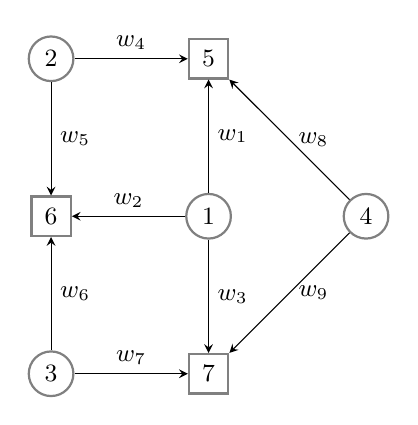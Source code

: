 \begin{tikzpicture}
[
scale=1,transform shape,
state/.style={rectangle,draw=black!50,fill=white!,thick,minimum size=5mm},
oper/.style={circle,draw=black!50,fill=white!,thick, minimum size=5mm, font=\small},
arr/.style={->,auto,>=stealth}
]
\small

% Input staff 
%\node (a0) at (0,0) [oper ] {$+$};
%\draw [arr](-1,0) to node [left,xshift=-3mm]{$x_i$} node{}(a0);
%\draw (1,0) circle (0.3mm) [fill=black!];
%\node (mp0) at (1,1) [oper,label=left:$f_0$ ] {$\times$};
%\draw [arr] (1,0) -- (mp0);
%\draw (mp0) -- (1,2.5);
%\draw [arr] (0,-2.5) -- (a0);
% Filter section

\node (s6) at (0,0) [state] {6};
\node (s5) at (2,2) [state] {5};
\node (s7) at (2,-2) [state] {7};

\node (s2) at (0,2) [oper] {2};
\node (s3) at (0,-2) [oper] {3};
\node (s1) at (2,0) [oper] {1};
\node (s4) at (4,0) [oper] {4};

\draw [arr](s4)[] to node [right]{$w_8$} node{}(s5);
\draw [arr](s4)[] to node [right]{$w_9$} node{}(s7);
\draw [arr](s2)[] to node [above]{$w_4$} node{}(s5);
\draw [arr](s2)[] to node [right]{$w_5$} node{}(s6);
\draw [arr](s1)[] to node [right]{$w_1$} node{}(s5);
\draw [arr](s1)[] to node [above]{$w_2$} node{}(s6);
\draw [arr](s1)[] to node [right]{$w_3$} node{}(s7);
\draw [arr](s3)[] to node [right]{$w_6$} node{}(s6);
\draw [arr](s3)[] to node [above]{$w_7$} node{}(s7);


\end{tikzpicture}

